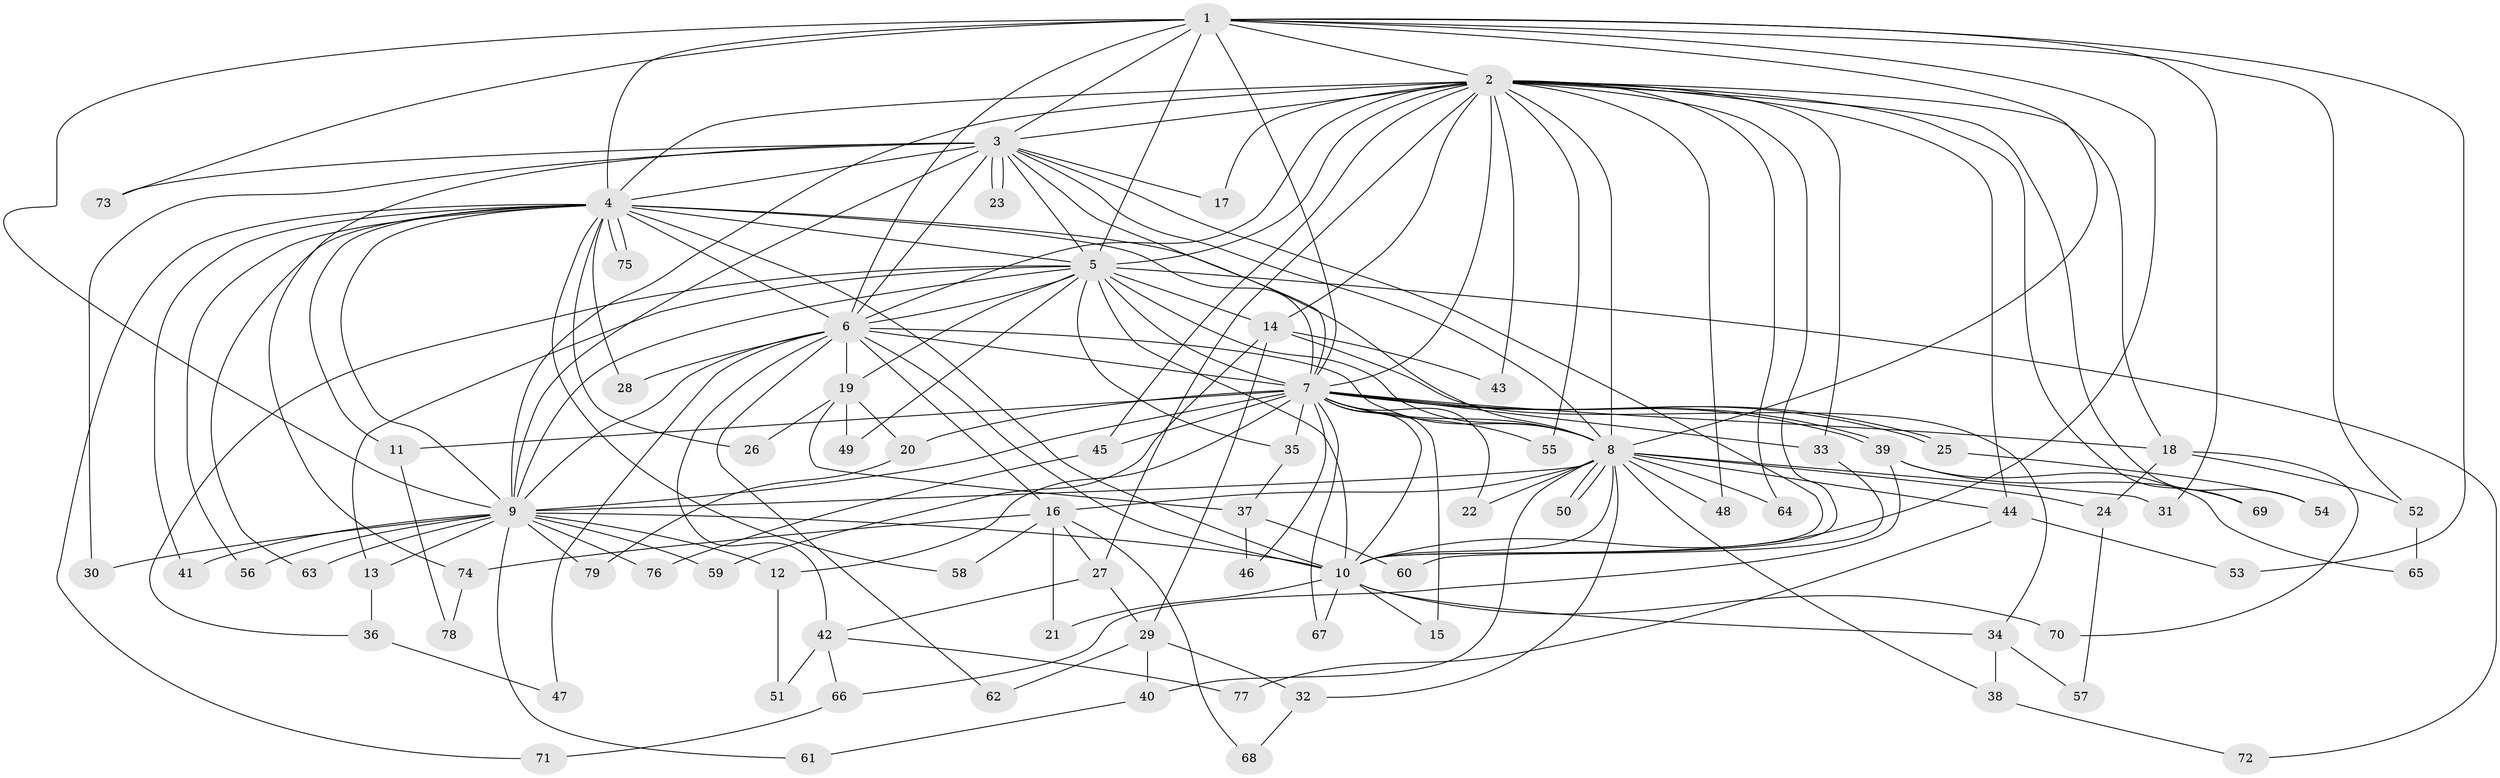 // Generated by graph-tools (version 1.1) at 2025/45/03/09/25 04:45:13]
// undirected, 79 vertices, 183 edges
graph export_dot {
graph [start="1"]
  node [color=gray90,style=filled];
  1;
  2;
  3;
  4;
  5;
  6;
  7;
  8;
  9;
  10;
  11;
  12;
  13;
  14;
  15;
  16;
  17;
  18;
  19;
  20;
  21;
  22;
  23;
  24;
  25;
  26;
  27;
  28;
  29;
  30;
  31;
  32;
  33;
  34;
  35;
  36;
  37;
  38;
  39;
  40;
  41;
  42;
  43;
  44;
  45;
  46;
  47;
  48;
  49;
  50;
  51;
  52;
  53;
  54;
  55;
  56;
  57;
  58;
  59;
  60;
  61;
  62;
  63;
  64;
  65;
  66;
  67;
  68;
  69;
  70;
  71;
  72;
  73;
  74;
  75;
  76;
  77;
  78;
  79;
  1 -- 2;
  1 -- 3;
  1 -- 4;
  1 -- 5;
  1 -- 6;
  1 -- 7;
  1 -- 8;
  1 -- 9;
  1 -- 10;
  1 -- 31;
  1 -- 52;
  1 -- 53;
  1 -- 73;
  2 -- 3;
  2 -- 4;
  2 -- 5;
  2 -- 6;
  2 -- 7;
  2 -- 8;
  2 -- 9;
  2 -- 10;
  2 -- 14;
  2 -- 17;
  2 -- 18;
  2 -- 27;
  2 -- 33;
  2 -- 43;
  2 -- 44;
  2 -- 45;
  2 -- 48;
  2 -- 54;
  2 -- 55;
  2 -- 64;
  2 -- 69;
  3 -- 4;
  3 -- 5;
  3 -- 6;
  3 -- 7;
  3 -- 8;
  3 -- 9;
  3 -- 10;
  3 -- 17;
  3 -- 23;
  3 -- 23;
  3 -- 30;
  3 -- 73;
  3 -- 74;
  4 -- 5;
  4 -- 6;
  4 -- 7;
  4 -- 8;
  4 -- 9;
  4 -- 10;
  4 -- 11;
  4 -- 26;
  4 -- 28;
  4 -- 41;
  4 -- 56;
  4 -- 58;
  4 -- 63;
  4 -- 71;
  4 -- 75;
  4 -- 75;
  5 -- 6;
  5 -- 7;
  5 -- 8;
  5 -- 9;
  5 -- 10;
  5 -- 13;
  5 -- 14;
  5 -- 19;
  5 -- 35;
  5 -- 36;
  5 -- 49;
  5 -- 72;
  6 -- 7;
  6 -- 8;
  6 -- 9;
  6 -- 10;
  6 -- 16;
  6 -- 19;
  6 -- 28;
  6 -- 42;
  6 -- 47;
  6 -- 62;
  7 -- 8;
  7 -- 9;
  7 -- 10;
  7 -- 11;
  7 -- 12;
  7 -- 15;
  7 -- 18;
  7 -- 20;
  7 -- 22;
  7 -- 25;
  7 -- 25;
  7 -- 33;
  7 -- 35;
  7 -- 39;
  7 -- 39;
  7 -- 45;
  7 -- 46;
  7 -- 55;
  7 -- 67;
  8 -- 9;
  8 -- 10;
  8 -- 16;
  8 -- 22;
  8 -- 24;
  8 -- 31;
  8 -- 32;
  8 -- 38;
  8 -- 40;
  8 -- 44;
  8 -- 48;
  8 -- 50;
  8 -- 50;
  8 -- 64;
  9 -- 10;
  9 -- 12;
  9 -- 13;
  9 -- 30;
  9 -- 41;
  9 -- 56;
  9 -- 59;
  9 -- 61;
  9 -- 63;
  9 -- 76;
  9 -- 79;
  10 -- 15;
  10 -- 21;
  10 -- 34;
  10 -- 67;
  10 -- 70;
  11 -- 78;
  12 -- 51;
  13 -- 36;
  14 -- 29;
  14 -- 34;
  14 -- 43;
  14 -- 59;
  16 -- 21;
  16 -- 27;
  16 -- 58;
  16 -- 68;
  16 -- 74;
  18 -- 24;
  18 -- 52;
  18 -- 70;
  19 -- 20;
  19 -- 26;
  19 -- 37;
  19 -- 49;
  20 -- 79;
  24 -- 57;
  25 -- 54;
  27 -- 29;
  27 -- 42;
  29 -- 32;
  29 -- 40;
  29 -- 62;
  32 -- 68;
  33 -- 60;
  34 -- 38;
  34 -- 57;
  35 -- 37;
  36 -- 47;
  37 -- 46;
  37 -- 60;
  38 -- 72;
  39 -- 65;
  39 -- 66;
  39 -- 69;
  40 -- 61;
  42 -- 51;
  42 -- 66;
  42 -- 77;
  44 -- 53;
  44 -- 77;
  45 -- 76;
  52 -- 65;
  66 -- 71;
  74 -- 78;
}
